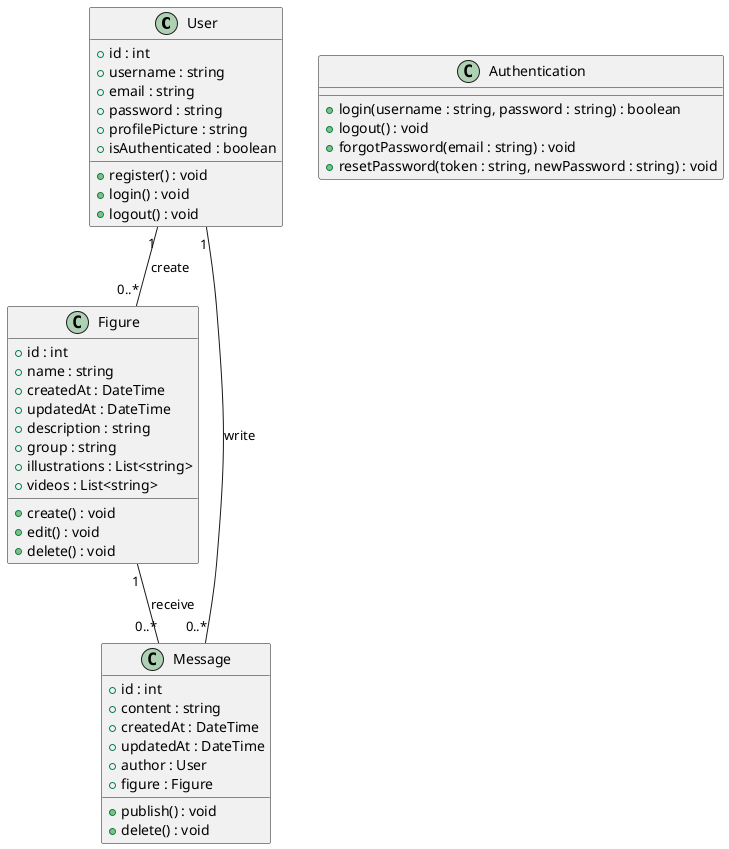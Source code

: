 @startuml
class User {
    + id : int
    + username : string
    + email : string
    + password : string
    + profilePicture : string
    + isAuthenticated : boolean
    + register() : void
    + login() : void
    + logout() : void
}

class Figure {
    + id : int
    + name : string
    + createdAt : DateTime
    + updatedAt : DateTime
    + description : string
    + group : string
    + illustrations : List<string>
    + videos : List<string>
    + create() : void
    + edit() : void
    + delete() : void
}

class Message {
    + id : int
    + content : string
    + createdAt : DateTime
    + updatedAt : DateTime
    + author : User
    + figure : Figure
    + publish() : void
    + delete() : void
}

class Authentication {
    + login(username : string, password : string) : boolean
    + logout() : void
    + forgotPassword(email : string) : void
    + resetPassword(token : string, newPassword : string) : void
}

User "1" -- "0..*" Figure : create
User "1" -- "0..*" Message : write
Figure "1" -- "0..*" Message : receive

@enduml
